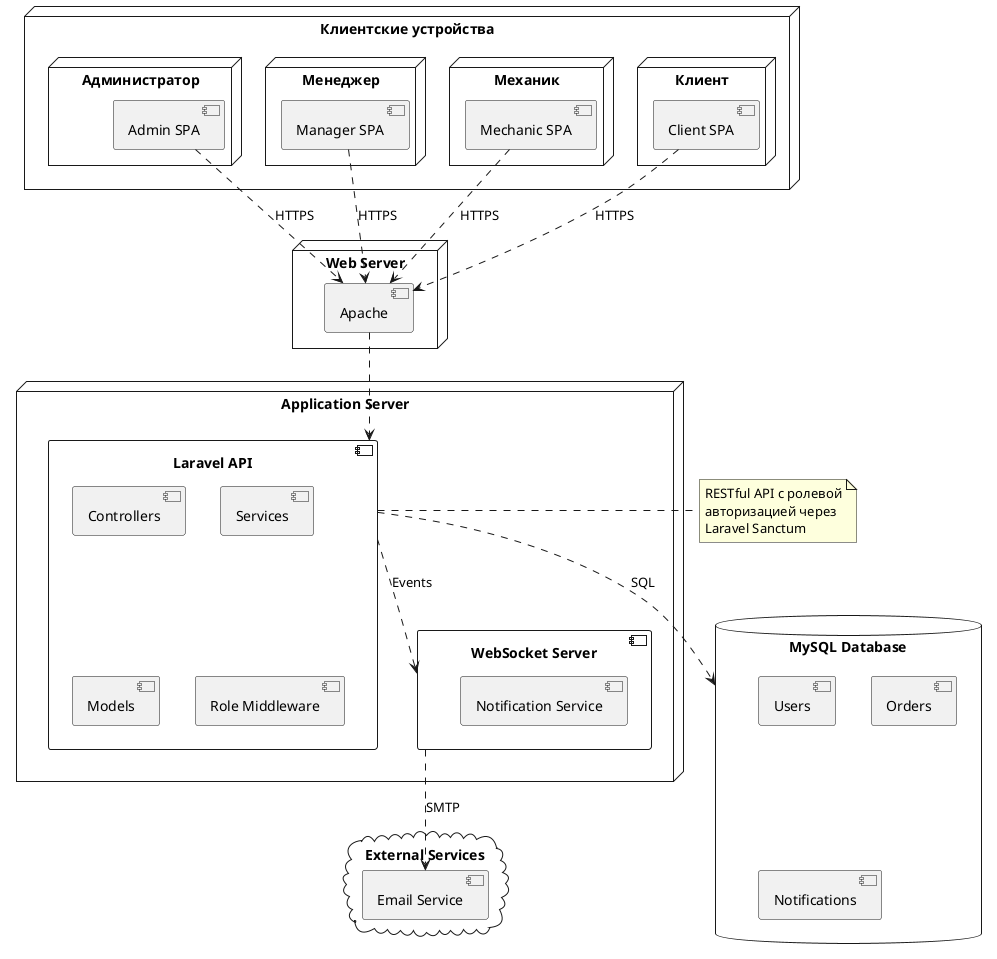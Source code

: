 @startuml Deployment_HandyFix
node "Клиентские устройства" {
    node "Администратор" {
        component [Admin SPA]
    }
    node "Менеджер" {
        component [Manager SPA]
    }
    node "Механик" {
        component [Mechanic SPA]
    }
    node "Клиент" {
        component [Client SPA]
    }
}

node "Web Server" {
    component [Apache]
}

node "Application Server" {
    component "Laravel API" {
        component [Controllers]
        component [Services]
        component [Models]
        component [Role Middleware]
    }
    component "WebSocket Server" {
        component [Notification Service]
    }
}

database "MySQL Database" {
    component [Users]
    component [Orders]
    component [Notifications]
}

cloud "External Services" {
    component [Email Service]
}

[Admin SPA] ..> [Apache] : HTTPS
[Manager SPA] ..> [Apache] : HTTPS
[Mechanic SPA] ..> [Apache] : HTTPS
[Client SPA] ..> [Apache] : HTTPS

[Apache] ..> [Laravel API]
[Laravel API] ..> [WebSocket Server] : Events
[Laravel API] ..> [MySQL Database] : SQL

[WebSocket Server] ..> [Email Service] : SMTP

note right of [Laravel API]
  RESTful API с ролевой
  авторизацией через
  Laravel Sanctum
end note

@enduml